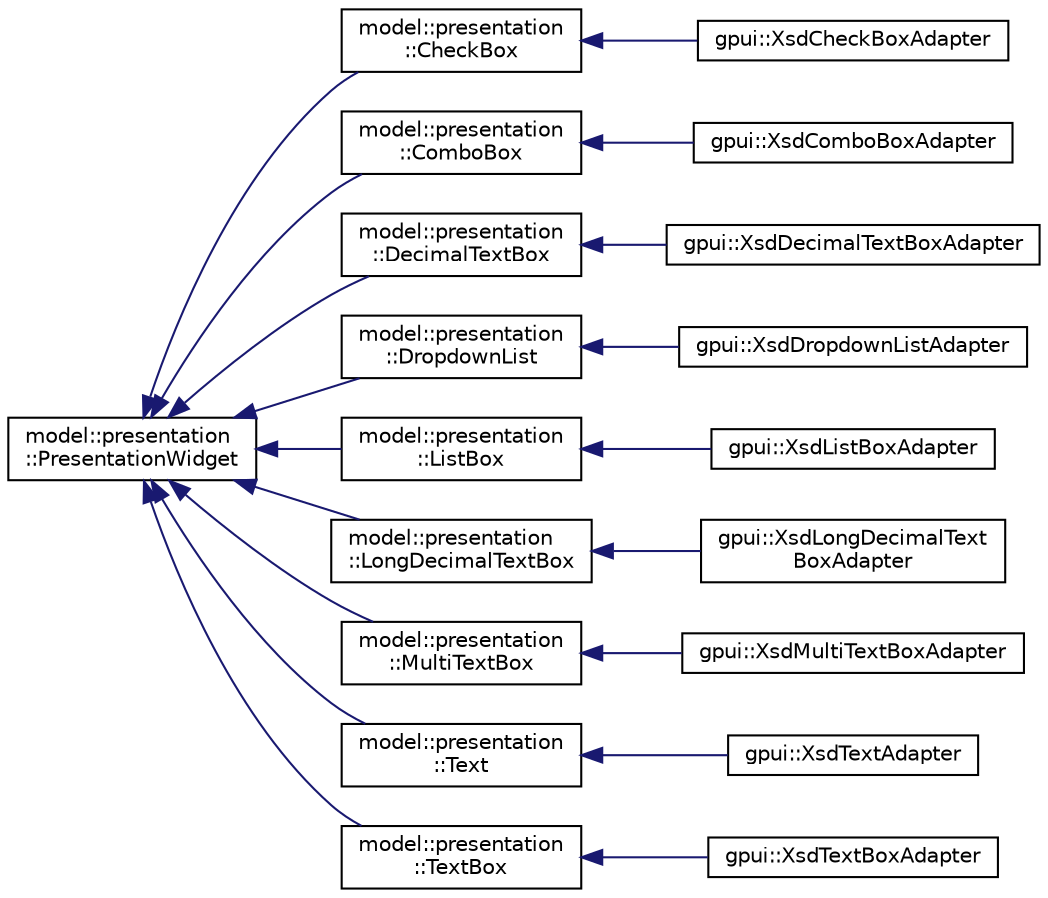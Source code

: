 digraph "Graphical Class Hierarchy"
{
 // LATEX_PDF_SIZE
  edge [fontname="Helvetica",fontsize="10",labelfontname="Helvetica",labelfontsize="10"];
  node [fontname="Helvetica",fontsize="10",shape=record];
  rankdir="LR";
  Node0 [label="model::presentation\l::PresentationWidget",height=0.2,width=0.4,color="black", fillcolor="white", style="filled",URL="$classmodel_1_1presentation_1_1_presentation_widget.html",tooltip="The PresentationWidget class base class for all widgets supported by ADMX/ADML format."];
  Node0 -> Node1 [dir="back",color="midnightblue",fontsize="10",style="solid",fontname="Helvetica"];
  Node1 [label="model::presentation\l::CheckBox",height=0.2,width=0.4,color="black", fillcolor="white", style="filled",URL="$classmodel_1_1presentation_1_1_check_box.html",tooltip="The CheckBox element represents a check box parameter."];
  Node1 -> Node2 [dir="back",color="midnightblue",fontsize="10",style="solid",fontname="Helvetica"];
  Node2 [label="gpui::XsdCheckBoxAdapter",height=0.2,width=0.4,color="black", fillcolor="white", style="filled",URL="$classgpui_1_1_xsd_check_box_adapter.html",tooltip=" "];
  Node0 -> Node3 [dir="back",color="midnightblue",fontsize="10",style="solid",fontname="Helvetica"];
  Node3 [label="model::presentation\l::ComboBox",height=0.2,width=0.4,color="black", fillcolor="white", style="filled",URL="$classmodel_1_1presentation_1_1_combo_box.html",tooltip="Represents a combo box display element with default/suggested entries."];
  Node3 -> Node4 [dir="back",color="midnightblue",fontsize="10",style="solid",fontname="Helvetica"];
  Node4 [label="gpui::XsdComboBoxAdapter",height=0.2,width=0.4,color="black", fillcolor="white", style="filled",URL="$classgpui_1_1_xsd_combo_box_adapter.html",tooltip=" "];
  Node0 -> Node5 [dir="back",color="midnightblue",fontsize="10",style="solid",fontname="Helvetica"];
  Node5 [label="model::presentation\l::DecimalTextBox",height=0.2,width=0.4,color="black", fillcolor="white", style="filled",URL="$classmodel_1_1presentation_1_1_decimal_text_box.html",tooltip="The DecimalTextBox class represents a text box with or without a spin control for entering decimal nu..."];
  Node5 -> Node6 [dir="back",color="midnightblue",fontsize="10",style="solid",fontname="Helvetica"];
  Node6 [label="gpui::XsdDecimalTextBoxAdapter",height=0.2,width=0.4,color="black", fillcolor="white", style="filled",URL="$classgpui_1_1_xsd_decimal_text_box_adapter.html",tooltip=" "];
  Node0 -> Node7 [dir="back",color="midnightblue",fontsize="10",style="solid",fontname="Helvetica"];
  Node7 [label="model::presentation\l::DropdownList",height=0.2,width=0.4,color="black", fillcolor="white", style="filled",URL="$classmodel_1_1presentation_1_1_dropdown_list.html",tooltip="The DropdownList class is a drop-down list display element, with which a user can pick one of the dis..."];
  Node7 -> Node8 [dir="back",color="midnightblue",fontsize="10",style="solid",fontname="Helvetica"];
  Node8 [label="gpui::XsdDropdownListAdapter",height=0.2,width=0.4,color="black", fillcolor="white", style="filled",URL="$classgpui_1_1_xsd_dropdown_list_adapter.html",tooltip=" "];
  Node0 -> Node9 [dir="back",color="midnightblue",fontsize="10",style="solid",fontname="Helvetica"];
  Node9 [label="model::presentation\l::ListBox",height=0.2,width=0.4,color="black", fillcolor="white", style="filled",URL="$classmodel_1_1presentation_1_1_list_box.html",tooltip="The ListBox class represents a listbox display element."];
  Node9 -> Node10 [dir="back",color="midnightblue",fontsize="10",style="solid",fontname="Helvetica"];
  Node10 [label="gpui::XsdListBoxAdapter",height=0.2,width=0.4,color="black", fillcolor="white", style="filled",URL="$classgpui_1_1_xsd_list_box_adapter.html",tooltip=" "];
  Node0 -> Node11 [dir="back",color="midnightblue",fontsize="10",style="solid",fontname="Helvetica"];
  Node11 [label="model::presentation\l::LongDecimalTextBox",height=0.2,width=0.4,color="black", fillcolor="white", style="filled",URL="$classmodel_1_1presentation_1_1_long_decimal_text_box.html",tooltip="The LongDecimalTextBox class represents a text box with or without a spin control for entering 64-bit..."];
  Node11 -> Node12 [dir="back",color="midnightblue",fontsize="10",style="solid",fontname="Helvetica"];
  Node12 [label="gpui::XsdLongDecimalText\lBoxAdapter",height=0.2,width=0.4,color="black", fillcolor="white", style="filled",URL="$classgpui_1_1_xsd_long_decimal_text_box_adapter.html",tooltip=" "];
  Node0 -> Node13 [dir="back",color="midnightblue",fontsize="10",style="solid",fontname="Helvetica"];
  Node13 [label="model::presentation\l::MultiTextBox",height=0.2,width=0.4,color="black", fillcolor="white", style="filled",URL="$classmodel_1_1presentation_1_1_multi_text_box.html",tooltip="The MultiTextBox class represents a multi-line textbox display element. Can be associated with a mult..."];
  Node13 -> Node14 [dir="back",color="midnightblue",fontsize="10",style="solid",fontname="Helvetica"];
  Node14 [label="gpui::XsdMultiTextBoxAdapter",height=0.2,width=0.4,color="black", fillcolor="white", style="filled",URL="$classgpui_1_1_xsd_multi_text_box_adapter.html",tooltip=" "];
  Node0 -> Node15 [dir="back",color="midnightblue",fontsize="10",style="solid",fontname="Helvetica"];
  Node15 [label="model::presentation\l::Text",height=0.2,width=0.4,color="black", fillcolor="white", style="filled",URL="$classmodel_1_1presentation_1_1_text.html",tooltip="The Text class The text element, when used within the presentation element, is a localized string dis..."];
  Node15 -> Node16 [dir="back",color="midnightblue",fontsize="10",style="solid",fontname="Helvetica"];
  Node16 [label="gpui::XsdTextAdapter",height=0.2,width=0.4,color="black", fillcolor="white", style="filled",URL="$classgpui_1_1_xsd_text_adapter.html",tooltip=" "];
  Node0 -> Node17 [dir="back",color="midnightblue",fontsize="10",style="solid",fontname="Helvetica"];
  Node17 [label="model::presentation\l::TextBox",height=0.2,width=0.4,color="black", fillcolor="white", style="filled",URL="$classmodel_1_1presentation_1_1_text_box.html",tooltip="The TextBox class represents a text box display element."];
  Node17 -> Node18 [dir="back",color="midnightblue",fontsize="10",style="solid",fontname="Helvetica"];
  Node18 [label="gpui::XsdTextBoxAdapter",height=0.2,width=0.4,color="black", fillcolor="white", style="filled",URL="$classgpui_1_1_xsd_text_box_adapter.html",tooltip=" "];
}
